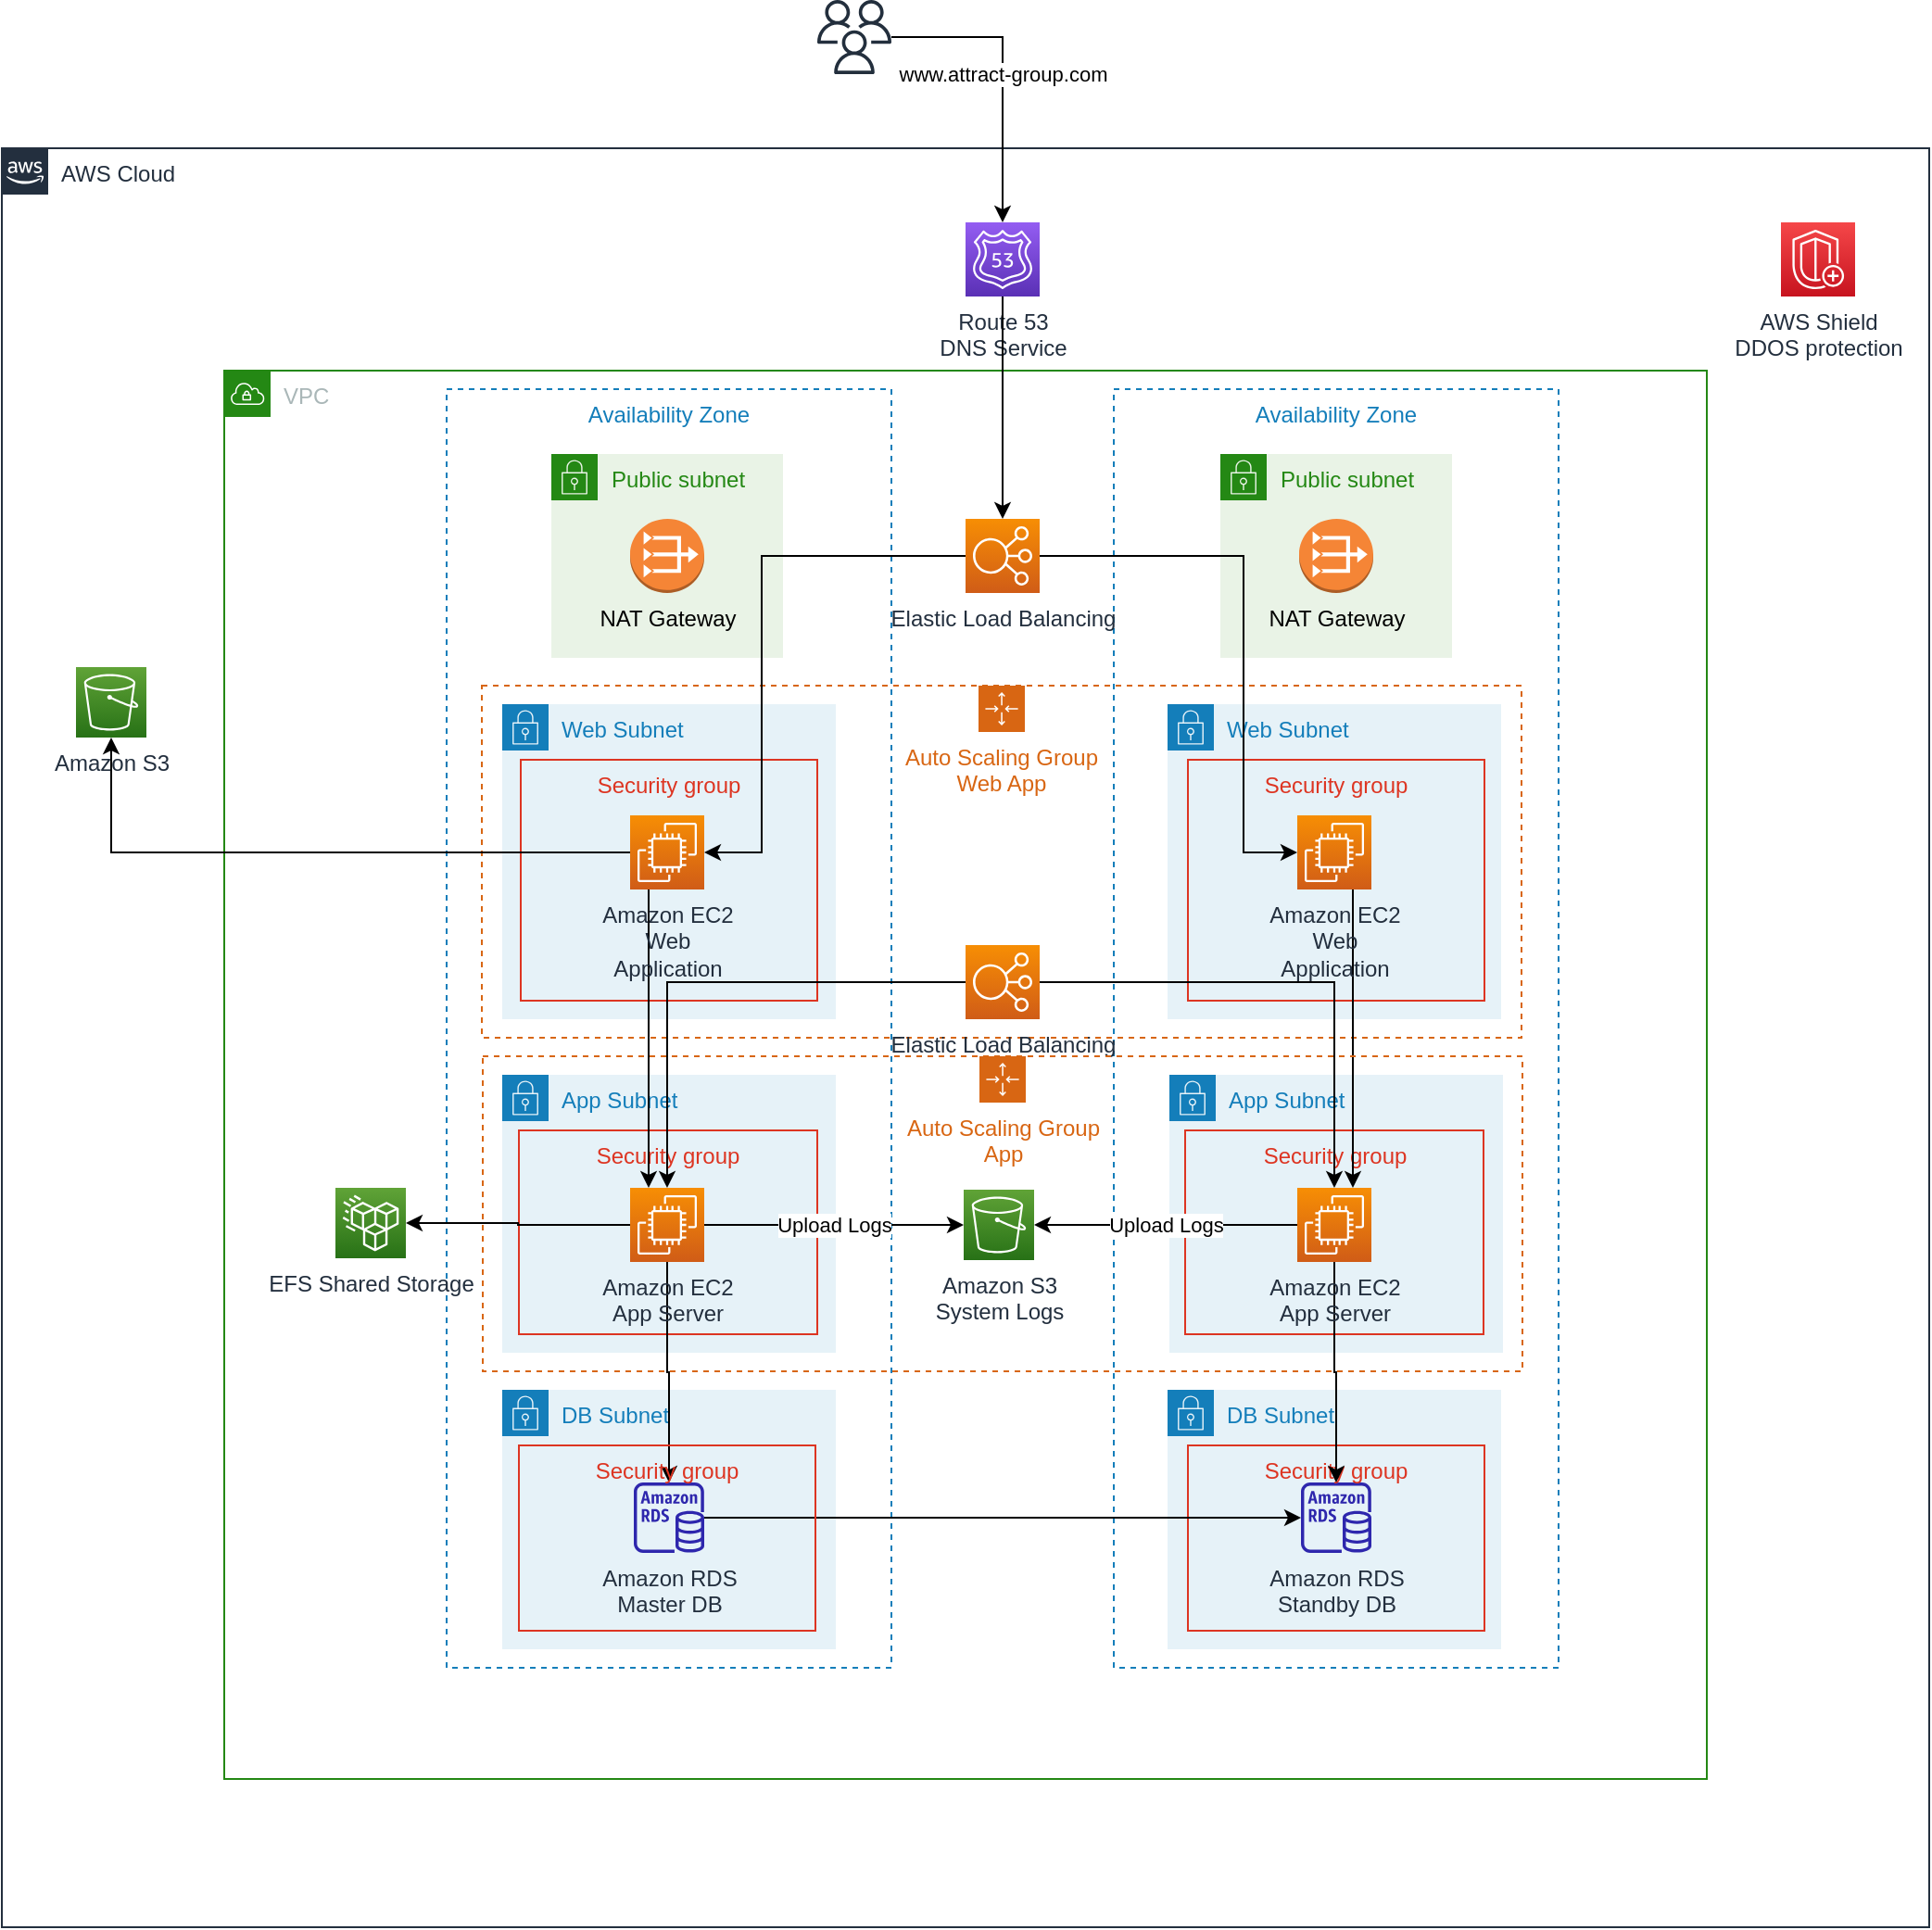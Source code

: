 <mxfile version="21.3.5" type="device">
  <diagram name="Page-1" id="gmAPZauWMYRnbII1rP5q">
    <mxGraphModel dx="1877" dy="1684" grid="1" gridSize="10" guides="1" tooltips="1" connect="1" arrows="1" fold="1" page="1" pageScale="1" pageWidth="827" pageHeight="1169" math="0" shadow="0">
      <root>
        <mxCell id="0" />
        <mxCell id="1" parent="0" />
        <mxCell id="y6Q_-lraRfow1zZ3NCdh-127" value="Availability Zone" style="fillColor=none;strokeColor=#147EBA;dashed=1;verticalAlign=top;fontStyle=0;fontColor=#147EBA;whiteSpace=wrap;html=1;" parent="1" vertex="1">
          <mxGeometry x="480" y="90" width="240" height="690" as="geometry" />
        </mxCell>
        <mxCell id="y6Q_-lraRfow1zZ3NCdh-95" value="DB Subnet" style="points=[[0,0],[0.25,0],[0.5,0],[0.75,0],[1,0],[1,0.25],[1,0.5],[1,0.75],[1,1],[0.75,1],[0.5,1],[0.25,1],[0,1],[0,0.75],[0,0.5],[0,0.25]];outlineConnect=0;gradientColor=none;html=1;whiteSpace=wrap;fontSize=12;fontStyle=0;container=1;pointerEvents=0;collapsible=0;recursiveResize=0;shape=mxgraph.aws4.group;grIcon=mxgraph.aws4.group_security_group;grStroke=0;strokeColor=#147EBA;fillColor=#E6F2F8;verticalAlign=top;align=left;spacingLeft=30;fontColor=#147EBA;dashed=0;" parent="1" vertex="1">
          <mxGeometry x="509" y="630" width="180" height="140" as="geometry" />
        </mxCell>
        <mxCell id="y6Q_-lraRfow1zZ3NCdh-56" value="Amazon RDS&lt;br&gt;Standby DB&lt;br&gt;" style="sketch=0;outlineConnect=0;fontColor=#232F3E;gradientColor=none;fillColor=#2E27AD;strokeColor=none;dashed=0;verticalLabelPosition=bottom;verticalAlign=top;align=center;html=1;fontSize=12;fontStyle=0;aspect=fixed;pointerEvents=1;shape=mxgraph.aws4.rds_instance;" parent="y6Q_-lraRfow1zZ3NCdh-95" vertex="1">
          <mxGeometry x="72" y="50" width="38" height="38" as="geometry" />
        </mxCell>
        <mxCell id="fGamZlqdQGkZm3McrqFD-1" value="Security group" style="fillColor=none;strokeColor=#DD3522;verticalAlign=top;fontStyle=0;fontColor=#DD3522;whiteSpace=wrap;html=1;" vertex="1" parent="y6Q_-lraRfow1zZ3NCdh-95">
          <mxGeometry x="11" y="30" width="160" height="100" as="geometry" />
        </mxCell>
        <mxCell id="y6Q_-lraRfow1zZ3NCdh-126" value="Availability Zone" style="fillColor=none;strokeColor=#147EBA;dashed=1;verticalAlign=top;fontStyle=0;fontColor=#147EBA;whiteSpace=wrap;html=1;" parent="1" vertex="1">
          <mxGeometry x="120" y="90" width="240" height="690" as="geometry" />
        </mxCell>
        <mxCell id="y6Q_-lraRfow1zZ3NCdh-92" value="App Subnet" style="points=[[0,0],[0.25,0],[0.5,0],[0.75,0],[1,0],[1,0.25],[1,0.5],[1,0.75],[1,1],[0.75,1],[0.5,1],[0.25,1],[0,1],[0,0.75],[0,0.5],[0,0.25]];outlineConnect=0;gradientColor=none;html=1;whiteSpace=wrap;fontSize=12;fontStyle=0;container=1;pointerEvents=0;collapsible=0;recursiveResize=0;shape=mxgraph.aws4.group;grIcon=mxgraph.aws4.group_security_group;grStroke=0;strokeColor=#147EBA;fillColor=#E6F2F8;verticalAlign=top;align=left;spacingLeft=30;fontColor=#147EBA;dashed=0;" parent="1" vertex="1">
          <mxGeometry x="510" y="460" width="180" height="150" as="geometry" />
        </mxCell>
        <mxCell id="y6Q_-lraRfow1zZ3NCdh-150" value="Security group" style="fillColor=none;strokeColor=#DD3522;verticalAlign=top;fontStyle=0;fontColor=#DD3522;whiteSpace=wrap;html=1;" parent="1" vertex="1">
          <mxGeometry x="518.5" y="490" width="161" height="110" as="geometry" />
        </mxCell>
        <mxCell id="y6Q_-lraRfow1zZ3NCdh-90" value="App Subnet" style="points=[[0,0],[0.25,0],[0.5,0],[0.75,0],[1,0],[1,0.25],[1,0.5],[1,0.75],[1,1],[0.75,1],[0.5,1],[0.25,1],[0,1],[0,0.75],[0,0.5],[0,0.25]];outlineConnect=0;gradientColor=none;html=1;whiteSpace=wrap;fontSize=12;fontStyle=0;container=1;pointerEvents=0;collapsible=0;recursiveResize=0;shape=mxgraph.aws4.group;grIcon=mxgraph.aws4.group_security_group;grStroke=0;strokeColor=#147EBA;fillColor=#E6F2F8;verticalAlign=top;align=left;spacingLeft=30;fontColor=#147EBA;dashed=0;" parent="1" vertex="1">
          <mxGeometry x="150" y="460" width="180" height="150" as="geometry" />
        </mxCell>
        <mxCell id="y6Q_-lraRfow1zZ3NCdh-149" value="Security group" style="fillColor=none;strokeColor=#DD3522;verticalAlign=top;fontStyle=0;fontColor=#DD3522;whiteSpace=wrap;html=1;" parent="1" vertex="1">
          <mxGeometry x="159" y="490" width="161" height="110" as="geometry" />
        </mxCell>
        <mxCell id="y6Q_-lraRfow1zZ3NCdh-140" value="Public subnet" style="points=[[0,0],[0.25,0],[0.5,0],[0.75,0],[1,0],[1,0.25],[1,0.5],[1,0.75],[1,1],[0.75,1],[0.5,1],[0.25,1],[0,1],[0,0.75],[0,0.5],[0,0.25]];outlineConnect=0;gradientColor=none;html=1;whiteSpace=wrap;fontSize=12;fontStyle=0;container=1;pointerEvents=0;collapsible=0;recursiveResize=0;shape=mxgraph.aws4.group;grIcon=mxgraph.aws4.group_security_group;grStroke=0;strokeColor=#248814;fillColor=#E9F3E6;verticalAlign=top;align=left;spacingLeft=30;fontColor=#248814;dashed=0;" parent="1" vertex="1">
          <mxGeometry x="537.5" y="125" width="125" height="110" as="geometry" />
        </mxCell>
        <mxCell id="y6Q_-lraRfow1zZ3NCdh-139" value="Public subnet" style="points=[[0,0],[0.25,0],[0.5,0],[0.75,0],[1,0],[1,0.25],[1,0.5],[1,0.75],[1,1],[0.75,1],[0.5,1],[0.25,1],[0,1],[0,0.75],[0,0.5],[0,0.25]];outlineConnect=0;gradientColor=none;html=1;whiteSpace=wrap;fontSize=12;fontStyle=0;container=1;pointerEvents=0;collapsible=0;recursiveResize=0;shape=mxgraph.aws4.group;grIcon=mxgraph.aws4.group_security_group;grStroke=0;strokeColor=#248814;fillColor=#E9F3E6;verticalAlign=top;align=left;spacingLeft=30;fontColor=#248814;dashed=0;" parent="1" vertex="1">
          <mxGeometry x="176.5" y="125" width="125" height="110" as="geometry" />
        </mxCell>
        <mxCell id="y6Q_-lraRfow1zZ3NCdh-130" value="Web Subnet" style="points=[[0,0],[0.25,0],[0.5,0],[0.75,0],[1,0],[1,0.25],[1,0.5],[1,0.75],[1,1],[0.75,1],[0.5,1],[0.25,1],[0,1],[0,0.75],[0,0.5],[0,0.25]];outlineConnect=0;gradientColor=none;html=1;whiteSpace=wrap;fontSize=12;fontStyle=0;container=1;pointerEvents=0;collapsible=0;recursiveResize=0;shape=mxgraph.aws4.group;grIcon=mxgraph.aws4.group_security_group;grStroke=0;strokeColor=#147EBA;fillColor=#E6F2F8;verticalAlign=top;align=left;spacingLeft=30;fontColor=#147EBA;dashed=0;" parent="1" vertex="1">
          <mxGeometry x="509" y="260" width="180" height="170" as="geometry" />
        </mxCell>
        <mxCell id="y6Q_-lraRfow1zZ3NCdh-129" value="Web Subnet" style="points=[[0,0],[0.25,0],[0.5,0],[0.75,0],[1,0],[1,0.25],[1,0.5],[1,0.75],[1,1],[0.75,1],[0.5,1],[0.25,1],[0,1],[0,0.75],[0,0.5],[0,0.25]];outlineConnect=0;gradientColor=none;html=1;whiteSpace=wrap;fontSize=12;fontStyle=0;container=1;pointerEvents=0;collapsible=0;recursiveResize=0;shape=mxgraph.aws4.group;grIcon=mxgraph.aws4.group_security_group;grStroke=0;strokeColor=#147EBA;fillColor=#E6F2F8;verticalAlign=top;align=left;spacingLeft=30;fontColor=#147EBA;dashed=0;" parent="1" vertex="1">
          <mxGeometry x="150" y="260" width="180" height="170" as="geometry" />
        </mxCell>
        <mxCell id="y6Q_-lraRfow1zZ3NCdh-122" value="Security group" style="fillColor=none;strokeColor=#DD3522;verticalAlign=top;fontStyle=0;fontColor=#DD3522;whiteSpace=wrap;html=1;" parent="1" vertex="1">
          <mxGeometry x="520" y="290" width="160" height="130" as="geometry" />
        </mxCell>
        <mxCell id="y6Q_-lraRfow1zZ3NCdh-121" value="Security group" style="fillColor=none;strokeColor=#DD3522;verticalAlign=top;fontStyle=0;fontColor=#DD3522;whiteSpace=wrap;html=1;" parent="1" vertex="1">
          <mxGeometry x="160" y="290" width="160" height="130" as="geometry" />
        </mxCell>
        <mxCell id="y6Q_-lraRfow1zZ3NCdh-93" value="DB Subnet" style="points=[[0,0],[0.25,0],[0.5,0],[0.75,0],[1,0],[1,0.25],[1,0.5],[1,0.75],[1,1],[0.75,1],[0.5,1],[0.25,1],[0,1],[0,0.75],[0,0.5],[0,0.25]];outlineConnect=0;gradientColor=none;html=1;whiteSpace=wrap;fontSize=12;fontStyle=0;container=1;pointerEvents=0;collapsible=0;recursiveResize=0;shape=mxgraph.aws4.group;grIcon=mxgraph.aws4.group_security_group;grStroke=0;strokeColor=#147EBA;fillColor=#E6F2F8;verticalAlign=top;align=left;spacingLeft=30;fontColor=#147EBA;dashed=0;" parent="1" vertex="1">
          <mxGeometry x="150" y="630" width="180" height="140" as="geometry" />
        </mxCell>
        <mxCell id="y6Q_-lraRfow1zZ3NCdh-8" value="VPC&lt;br&gt;" style="points=[[0,0],[0.25,0],[0.5,0],[0.75,0],[1,0],[1,0.25],[1,0.5],[1,0.75],[1,1],[0.75,1],[0.5,1],[0.25,1],[0,1],[0,0.75],[0,0.5],[0,0.25]];outlineConnect=0;gradientColor=none;html=1;whiteSpace=wrap;fontSize=12;fontStyle=0;container=0;pointerEvents=0;collapsible=0;recursiveResize=0;shape=mxgraph.aws4.group;grIcon=mxgraph.aws4.group_vpc;strokeColor=#248814;fillColor=none;verticalAlign=top;align=left;spacingLeft=30;fontColor=#AAB7B8;dashed=0;" parent="1" vertex="1">
          <mxGeometry y="80" width="800" height="760" as="geometry" />
        </mxCell>
        <mxCell id="y6Q_-lraRfow1zZ3NCdh-55" value="Amazon S3&lt;br&gt;System Logs" style="sketch=0;points=[[0,0,0],[0.25,0,0],[0.5,0,0],[0.75,0,0],[1,0,0],[0,1,0],[0.25,1,0],[0.5,1,0],[0.75,1,0],[1,1,0],[0,0.25,0],[0,0.5,0],[0,0.75,0],[1,0.25,0],[1,0.5,0],[1,0.75,0]];outlineConnect=0;fontColor=#232F3E;gradientColor=#60A337;gradientDirection=north;fillColor=#277116;strokeColor=#ffffff;dashed=0;verticalLabelPosition=bottom;verticalAlign=top;align=center;html=1;fontSize=12;fontStyle=0;aspect=fixed;shape=mxgraph.aws4.resourceIcon;resIcon=mxgraph.aws4.s3;" parent="1" vertex="1">
          <mxGeometry x="399" y="522" width="38" height="38" as="geometry" />
        </mxCell>
        <mxCell id="y6Q_-lraRfow1zZ3NCdh-57" value="Upload Logs" style="edgeStyle=orthogonalEdgeStyle;rounded=0;orthogonalLoop=1;jettySize=auto;html=1;entryX=1;entryY=0.5;entryDx=0;entryDy=0;entryPerimeter=0;" parent="1" source="y6Q_-lraRfow1zZ3NCdh-58" target="y6Q_-lraRfow1zZ3NCdh-55" edge="1">
          <mxGeometry relative="1" as="geometry" />
        </mxCell>
        <mxCell id="y6Q_-lraRfow1zZ3NCdh-158" style="edgeStyle=orthogonalEdgeStyle;rounded=0;orthogonalLoop=1;jettySize=auto;html=1;exitX=0.5;exitY=1;exitDx=0;exitDy=0;exitPerimeter=0;" parent="1" source="y6Q_-lraRfow1zZ3NCdh-58" target="y6Q_-lraRfow1zZ3NCdh-56" edge="1">
          <mxGeometry relative="1" as="geometry" />
        </mxCell>
        <mxCell id="y6Q_-lraRfow1zZ3NCdh-58" value="Amazon EC2&lt;br&gt;App Server" style="sketch=0;points=[[0,0,0],[0.25,0,0],[0.5,0,0],[0.75,0,0],[1,0,0],[0,1,0],[0.25,1,0],[0.5,1,0],[0.75,1,0],[1,1,0],[0,0.25,0],[0,0.5,0],[0,0.75,0],[1,0.25,0],[1,0.5,0],[1,0.75,0]];outlineConnect=0;fontColor=#232F3E;gradientColor=#F78E04;gradientDirection=north;fillColor=#D05C17;strokeColor=#ffffff;dashed=0;verticalLabelPosition=bottom;verticalAlign=top;align=center;html=1;fontSize=12;fontStyle=0;aspect=fixed;shape=mxgraph.aws4.resourceIcon;resIcon=mxgraph.aws4.ec2;" parent="1" vertex="1">
          <mxGeometry x="579" y="521" width="40" height="40" as="geometry" />
        </mxCell>
        <mxCell id="y6Q_-lraRfow1zZ3NCdh-59" style="edgeStyle=orthogonalEdgeStyle;rounded=0;orthogonalLoop=1;jettySize=auto;html=1;" parent="1" source="y6Q_-lraRfow1zZ3NCdh-60" target="y6Q_-lraRfow1zZ3NCdh-56" edge="1">
          <mxGeometry relative="1" as="geometry" />
        </mxCell>
        <mxCell id="y6Q_-lraRfow1zZ3NCdh-61" value="Upload Logs" style="edgeStyle=orthogonalEdgeStyle;rounded=0;orthogonalLoop=1;jettySize=auto;html=1;entryX=0;entryY=0.5;entryDx=0;entryDy=0;entryPerimeter=0;" parent="1" source="y6Q_-lraRfow1zZ3NCdh-63" target="y6Q_-lraRfow1zZ3NCdh-55" edge="1">
          <mxGeometry relative="1" as="geometry" />
        </mxCell>
        <mxCell id="y6Q_-lraRfow1zZ3NCdh-117" style="edgeStyle=orthogonalEdgeStyle;rounded=0;orthogonalLoop=1;jettySize=auto;html=1;exitX=0;exitY=0.5;exitDx=0;exitDy=0;exitPerimeter=0;entryX=1;entryY=0.5;entryDx=0;entryDy=0;entryPerimeter=0;" parent="1" source="y6Q_-lraRfow1zZ3NCdh-63" target="y6Q_-lraRfow1zZ3NCdh-113" edge="1">
          <mxGeometry relative="1" as="geometry" />
        </mxCell>
        <mxCell id="y6Q_-lraRfow1zZ3NCdh-119" style="edgeStyle=orthogonalEdgeStyle;rounded=0;orthogonalLoop=1;jettySize=auto;html=1;exitX=0.5;exitY=1;exitDx=0;exitDy=0;exitPerimeter=0;" parent="1" source="y6Q_-lraRfow1zZ3NCdh-63" target="y6Q_-lraRfow1zZ3NCdh-60" edge="1">
          <mxGeometry relative="1" as="geometry" />
        </mxCell>
        <mxCell id="y6Q_-lraRfow1zZ3NCdh-63" value="Amazon EC2&lt;br&gt;App Server" style="sketch=0;points=[[0,0,0],[0.25,0,0],[0.5,0,0],[0.75,0,0],[1,0,0],[0,1,0],[0.25,1,0],[0.5,1,0],[0.75,1,0],[1,1,0],[0,0.25,0],[0,0.5,0],[0,0.75,0],[1,0.25,0],[1,0.5,0],[1,0.75,0]];outlineConnect=0;fontColor=#232F3E;gradientColor=#F78E04;gradientDirection=north;fillColor=#D05C17;strokeColor=#ffffff;dashed=0;verticalLabelPosition=bottom;verticalAlign=top;align=center;html=1;fontSize=12;fontStyle=0;aspect=fixed;shape=mxgraph.aws4.resourceIcon;resIcon=mxgraph.aws4.ec2;" parent="1" vertex="1">
          <mxGeometry x="219" y="521" width="40" height="40" as="geometry" />
        </mxCell>
        <mxCell id="y6Q_-lraRfow1zZ3NCdh-65" value="Auto Scaling Group&lt;br&gt;Web App" style="points=[[0,0],[0.25,0],[0.5,0],[0.75,0],[1,0],[1,0.25],[1,0.5],[1,0.75],[1,1],[0.75,1],[0.5,1],[0.25,1],[0,1],[0,0.75],[0,0.5],[0,0.25]];outlineConnect=0;gradientColor=none;html=1;whiteSpace=wrap;fontSize=12;fontStyle=0;container=0;pointerEvents=0;collapsible=0;recursiveResize=0;shape=mxgraph.aws4.groupCenter;grIcon=mxgraph.aws4.group_auto_scaling_group;grStroke=1;strokeColor=#D86613;fillColor=none;verticalAlign=top;align=center;fontColor=#D86613;dashed=1;spacingTop=25;" parent="1" vertex="1">
          <mxGeometry x="139" y="250" width="561" height="190" as="geometry" />
        </mxCell>
        <mxCell id="y6Q_-lraRfow1zZ3NCdh-154" style="edgeStyle=orthogonalEdgeStyle;rounded=0;orthogonalLoop=1;jettySize=auto;html=1;exitX=0.75;exitY=1;exitDx=0;exitDy=0;exitPerimeter=0;entryX=0.75;entryY=0;entryDx=0;entryDy=0;entryPerimeter=0;" parent="1" source="y6Q_-lraRfow1zZ3NCdh-52" target="y6Q_-lraRfow1zZ3NCdh-58" edge="1">
          <mxGeometry relative="1" as="geometry" />
        </mxCell>
        <mxCell id="y6Q_-lraRfow1zZ3NCdh-52" value="Amazon EC2&lt;br&gt;Web&lt;br&gt;Application" style="sketch=0;points=[[0,0,0],[0.25,0,0],[0.5,0,0],[0.75,0,0],[1,0,0],[0,1,0],[0.25,1,0],[0.5,1,0],[0.75,1,0],[1,1,0],[0,0.25,0],[0,0.5,0],[0,0.75,0],[1,0.25,0],[1,0.5,0],[1,0.75,0]];outlineConnect=0;fontColor=#232F3E;gradientColor=#F78E04;gradientDirection=north;fillColor=#D05C17;strokeColor=#ffffff;dashed=0;verticalLabelPosition=bottom;verticalAlign=top;align=center;html=1;fontSize=12;fontStyle=0;aspect=fixed;shape=mxgraph.aws4.resourceIcon;resIcon=mxgraph.aws4.ec2;" parent="1" vertex="1">
          <mxGeometry x="579" y="320" width="40" height="40" as="geometry" />
        </mxCell>
        <mxCell id="y6Q_-lraRfow1zZ3NCdh-128" style="edgeStyle=orthogonalEdgeStyle;rounded=0;orthogonalLoop=1;jettySize=auto;html=1;entryX=0.5;entryY=1;entryDx=0;entryDy=0;entryPerimeter=0;" parent="1" source="y6Q_-lraRfow1zZ3NCdh-66" target="y6Q_-lraRfow1zZ3NCdh-116" edge="1">
          <mxGeometry relative="1" as="geometry" />
        </mxCell>
        <mxCell id="y6Q_-lraRfow1zZ3NCdh-153" style="edgeStyle=orthogonalEdgeStyle;rounded=0;orthogonalLoop=1;jettySize=auto;html=1;exitX=0.25;exitY=1;exitDx=0;exitDy=0;exitPerimeter=0;entryX=0.25;entryY=0;entryDx=0;entryDy=0;entryPerimeter=0;" parent="1" source="y6Q_-lraRfow1zZ3NCdh-66" target="y6Q_-lraRfow1zZ3NCdh-63" edge="1">
          <mxGeometry relative="1" as="geometry" />
        </mxCell>
        <mxCell id="y6Q_-lraRfow1zZ3NCdh-66" value="Amazon EC2&lt;br&gt;Web&lt;br&gt;Application" style="sketch=0;points=[[0,0,0],[0.25,0,0],[0.5,0,0],[0.75,0,0],[1,0,0],[0,1,0],[0.25,1,0],[0.5,1,0],[0.75,1,0],[1,1,0],[0,0.25,0],[0,0.5,0],[0,0.75,0],[1,0.25,0],[1,0.5,0],[1,0.75,0]];outlineConnect=0;fontColor=#232F3E;gradientColor=#F78E04;gradientDirection=north;fillColor=#D05C17;strokeColor=#ffffff;dashed=0;verticalLabelPosition=bottom;verticalAlign=top;align=center;html=1;fontSize=12;fontStyle=0;aspect=fixed;shape=mxgraph.aws4.resourceIcon;resIcon=mxgraph.aws4.ec2;" parent="1" vertex="1">
          <mxGeometry x="219" y="320" width="40" height="40" as="geometry" />
        </mxCell>
        <mxCell id="y6Q_-lraRfow1zZ3NCdh-111" style="edgeStyle=orthogonalEdgeStyle;rounded=0;orthogonalLoop=1;jettySize=auto;html=1;entryX=0.5;entryY=0;entryDx=0;entryDy=0;entryPerimeter=0;" parent="1" source="y6Q_-lraRfow1zZ3NCdh-110" target="y6Q_-lraRfow1zZ3NCdh-63" edge="1">
          <mxGeometry relative="1" as="geometry" />
        </mxCell>
        <mxCell id="y6Q_-lraRfow1zZ3NCdh-112" style="edgeStyle=orthogonalEdgeStyle;rounded=0;orthogonalLoop=1;jettySize=auto;html=1;exitX=1;exitY=0.5;exitDx=0;exitDy=0;exitPerimeter=0;entryX=0.5;entryY=0;entryDx=0;entryDy=0;entryPerimeter=0;" parent="1" source="y6Q_-lraRfow1zZ3NCdh-110" target="y6Q_-lraRfow1zZ3NCdh-58" edge="1">
          <mxGeometry relative="1" as="geometry" />
        </mxCell>
        <mxCell id="y6Q_-lraRfow1zZ3NCdh-110" value="Elastic Load Balancing" style="sketch=0;points=[[0,0,0],[0.25,0,0],[0.5,0,0],[0.75,0,0],[1,0,0],[0,1,0],[0.25,1,0],[0.5,1,0],[0.75,1,0],[1,1,0],[0,0.25,0],[0,0.5,0],[0,0.75,0],[1,0.25,0],[1,0.5,0],[1,0.75,0]];outlineConnect=0;fontColor=#232F3E;gradientColor=#F78E04;gradientDirection=north;fillColor=#D05C17;strokeColor=#ffffff;dashed=0;verticalLabelPosition=bottom;verticalAlign=top;align=center;html=1;fontSize=12;fontStyle=0;aspect=fixed;shape=mxgraph.aws4.resourceIcon;resIcon=mxgraph.aws4.elastic_load_balancing;" parent="1" vertex="1">
          <mxGeometry x="400" y="390" width="40" height="40" as="geometry" />
        </mxCell>
        <mxCell id="y6Q_-lraRfow1zZ3NCdh-102" value="Auto Scaling Group&lt;br&gt;App" style="points=[[0,0],[0.25,0],[0.5,0],[0.75,0],[1,0],[1,0.25],[1,0.5],[1,0.75],[1,1],[0.75,1],[0.5,1],[0.25,1],[0,1],[0,0.75],[0,0.5],[0,0.25]];outlineConnect=0;gradientColor=none;html=1;whiteSpace=wrap;fontSize=12;fontStyle=0;container=0;pointerEvents=0;collapsible=0;recursiveResize=0;shape=mxgraph.aws4.groupCenter;grIcon=mxgraph.aws4.group_auto_scaling_group;grStroke=1;strokeColor=#D86613;fillColor=none;verticalAlign=top;align=center;fontColor=#D86613;dashed=1;spacingTop=25;" parent="1" vertex="1">
          <mxGeometry x="139.5" y="450" width="561" height="170" as="geometry" />
        </mxCell>
        <mxCell id="y6Q_-lraRfow1zZ3NCdh-135" style="edgeStyle=orthogonalEdgeStyle;rounded=0;orthogonalLoop=1;jettySize=auto;html=1;entryX=1;entryY=0.5;entryDx=0;entryDy=0;entryPerimeter=0;" parent="1" source="y6Q_-lraRfow1zZ3NCdh-103" target="y6Q_-lraRfow1zZ3NCdh-66" edge="1">
          <mxGeometry relative="1" as="geometry">
            <Array as="points">
              <mxPoint x="290" y="180" />
              <mxPoint x="290" y="340" />
            </Array>
          </mxGeometry>
        </mxCell>
        <mxCell id="y6Q_-lraRfow1zZ3NCdh-136" style="edgeStyle=orthogonalEdgeStyle;rounded=0;orthogonalLoop=1;jettySize=auto;html=1;entryX=0;entryY=0.5;entryDx=0;entryDy=0;entryPerimeter=0;" parent="1" source="y6Q_-lraRfow1zZ3NCdh-103" target="y6Q_-lraRfow1zZ3NCdh-52" edge="1">
          <mxGeometry relative="1" as="geometry">
            <Array as="points">
              <mxPoint x="550" y="180" />
              <mxPoint x="550" y="340" />
            </Array>
          </mxGeometry>
        </mxCell>
        <mxCell id="y6Q_-lraRfow1zZ3NCdh-103" value="Elastic Load Balancing" style="sketch=0;points=[[0,0,0],[0.25,0,0],[0.5,0,0],[0.75,0,0],[1,0,0],[0,1,0],[0.25,1,0],[0.5,1,0],[0.75,1,0],[1,1,0],[0,0.25,0],[0,0.5,0],[0,0.75,0],[1,0.25,0],[1,0.5,0],[1,0.75,0]];outlineConnect=0;fontColor=#232F3E;gradientColor=#F78E04;gradientDirection=north;fillColor=#D05C17;strokeColor=#ffffff;dashed=0;verticalLabelPosition=bottom;verticalAlign=top;align=center;html=1;fontSize=12;fontStyle=0;aspect=fixed;shape=mxgraph.aws4.resourceIcon;resIcon=mxgraph.aws4.elastic_load_balancing;" parent="1" vertex="1">
          <mxGeometry x="400" y="160" width="40" height="40" as="geometry" />
        </mxCell>
        <mxCell id="y6Q_-lraRfow1zZ3NCdh-113" value="EFS Shared Storage" style="sketch=0;points=[[0,0,0],[0.25,0,0],[0.5,0,0],[0.75,0,0],[1,0,0],[0,1,0],[0.25,1,0],[0.5,1,0],[0.75,1,0],[1,1,0],[0,0.25,0],[0,0.5,0],[0,0.75,0],[1,0.25,0],[1,0.5,0],[1,0.75,0]];outlineConnect=0;fontColor=#232F3E;gradientColor=#60A337;gradientDirection=north;fillColor=#277116;strokeColor=#ffffff;dashed=0;verticalLabelPosition=bottom;verticalAlign=top;align=center;html=1;fontSize=12;fontStyle=0;aspect=fixed;shape=mxgraph.aws4.resourceIcon;resIcon=mxgraph.aws4.efs_standard;" parent="1" vertex="1">
          <mxGeometry x="60" y="521" width="38" height="38" as="geometry" />
        </mxCell>
        <mxCell id="y6Q_-lraRfow1zZ3NCdh-137" value="NAT Gateway" style="outlineConnect=0;dashed=0;verticalLabelPosition=bottom;verticalAlign=top;align=center;html=1;shape=mxgraph.aws3.vpc_nat_gateway;fillColor=#F58536;gradientColor=none;" parent="1" vertex="1">
          <mxGeometry x="219" y="160" width="40" height="40" as="geometry" />
        </mxCell>
        <mxCell id="y6Q_-lraRfow1zZ3NCdh-138" value="NAT Gateway" style="outlineConnect=0;dashed=0;verticalLabelPosition=bottom;verticalAlign=top;align=center;html=1;shape=mxgraph.aws3.vpc_nat_gateway;fillColor=#F58536;gradientColor=none;" parent="1" vertex="1">
          <mxGeometry x="580" y="160" width="40" height="40" as="geometry" />
        </mxCell>
        <mxCell id="y6Q_-lraRfow1zZ3NCdh-141" value="AWS Cloud" style="points=[[0,0],[0.25,0],[0.5,0],[0.75,0],[1,0],[1,0.25],[1,0.5],[1,0.75],[1,1],[0.75,1],[0.5,1],[0.25,1],[0,1],[0,0.75],[0,0.5],[0,0.25]];outlineConnect=0;gradientColor=none;html=1;whiteSpace=wrap;fontSize=12;fontStyle=0;container=1;pointerEvents=0;collapsible=0;recursiveResize=0;shape=mxgraph.aws4.group;grIcon=mxgraph.aws4.group_aws_cloud_alt;strokeColor=#232F3E;fillColor=none;verticalAlign=top;align=left;spacingLeft=30;fontColor=#232F3E;dashed=0;" parent="1" vertex="1">
          <mxGeometry x="-120" y="-40" width="1040" height="960" as="geometry" />
        </mxCell>
        <mxCell id="y6Q_-lraRfow1zZ3NCdh-143" value="Route 53&lt;br&gt;DNS Service" style="sketch=0;points=[[0,0,0],[0.25,0,0],[0.5,0,0],[0.75,0,0],[1,0,0],[0,1,0],[0.25,1,0],[0.5,1,0],[0.75,1,0],[1,1,0],[0,0.25,0],[0,0.5,0],[0,0.75,0],[1,0.25,0],[1,0.5,0],[1,0.75,0]];outlineConnect=0;fontColor=#232F3E;gradientColor=#945DF2;gradientDirection=north;fillColor=#5A30B5;strokeColor=#ffffff;dashed=0;verticalLabelPosition=bottom;verticalAlign=top;align=center;html=1;fontSize=12;fontStyle=0;aspect=fixed;shape=mxgraph.aws4.resourceIcon;resIcon=mxgraph.aws4.route_53;" parent="y6Q_-lraRfow1zZ3NCdh-141" vertex="1">
          <mxGeometry x="520" y="40" width="40" height="40" as="geometry" />
        </mxCell>
        <mxCell id="y6Q_-lraRfow1zZ3NCdh-146" value="AWS Shield &lt;br&gt;DDOS protection" style="sketch=0;points=[[0,0,0],[0.25,0,0],[0.5,0,0],[0.75,0,0],[1,0,0],[0,1,0],[0.25,1,0],[0.5,1,0],[0.75,1,0],[1,1,0],[0,0.25,0],[0,0.5,0],[0,0.75,0],[1,0.25,0],[1,0.5,0],[1,0.75,0]];outlineConnect=0;fontColor=#232F3E;gradientColor=#F54749;gradientDirection=north;fillColor=#C7131F;strokeColor=#ffffff;dashed=0;verticalLabelPosition=bottom;verticalAlign=top;align=center;html=1;fontSize=12;fontStyle=0;aspect=fixed;shape=mxgraph.aws4.resourceIcon;resIcon=mxgraph.aws4.shield;" parent="y6Q_-lraRfow1zZ3NCdh-141" vertex="1">
          <mxGeometry x="960" y="40" width="40" height="40" as="geometry" />
        </mxCell>
        <mxCell id="y6Q_-lraRfow1zZ3NCdh-116" value="Amazon S3&lt;br&gt;" style="sketch=0;points=[[0,0,0],[0.25,0,0],[0.5,0,0],[0.75,0,0],[1,0,0],[0,1,0],[0.25,1,0],[0.5,1,0],[0.75,1,0],[1,1,0],[0,0.25,0],[0,0.5,0],[0,0.75,0],[1,0.25,0],[1,0.5,0],[1,0.75,0]];outlineConnect=0;fontColor=#232F3E;gradientColor=#60A337;gradientDirection=north;fillColor=#277116;strokeColor=#ffffff;dashed=0;verticalLabelPosition=bottom;verticalAlign=top;align=center;html=1;fontSize=12;fontStyle=0;aspect=fixed;shape=mxgraph.aws4.resourceIcon;resIcon=mxgraph.aws4.s3;" parent="y6Q_-lraRfow1zZ3NCdh-141" vertex="1">
          <mxGeometry x="40" y="280" width="38" height="38" as="geometry" />
        </mxCell>
        <mxCell id="y6Q_-lraRfow1zZ3NCdh-60" value="Amazon RDS&lt;br&gt;Master DB" style="sketch=0;outlineConnect=0;fontColor=#232F3E;gradientColor=none;fillColor=#2E27AD;strokeColor=none;dashed=0;verticalLabelPosition=bottom;verticalAlign=top;align=center;html=1;fontSize=12;fontStyle=0;aspect=fixed;pointerEvents=1;shape=mxgraph.aws4.rds_instance;" parent="y6Q_-lraRfow1zZ3NCdh-141" vertex="1">
          <mxGeometry x="341" y="720" width="38" height="38" as="geometry" />
        </mxCell>
        <mxCell id="y6Q_-lraRfow1zZ3NCdh-145" style="edgeStyle=orthogonalEdgeStyle;rounded=0;orthogonalLoop=1;jettySize=auto;html=1;" parent="1" source="y6Q_-lraRfow1zZ3NCdh-143" target="y6Q_-lraRfow1zZ3NCdh-103" edge="1">
          <mxGeometry relative="1" as="geometry" />
        </mxCell>
        <mxCell id="y6Q_-lraRfow1zZ3NCdh-148" value="www.attract-group.com" style="edgeStyle=orthogonalEdgeStyle;rounded=0;orthogonalLoop=1;jettySize=auto;html=1;" parent="1" source="y6Q_-lraRfow1zZ3NCdh-147" target="y6Q_-lraRfow1zZ3NCdh-143" edge="1">
          <mxGeometry relative="1" as="geometry" />
        </mxCell>
        <mxCell id="y6Q_-lraRfow1zZ3NCdh-147" value="" style="sketch=0;outlineConnect=0;fontColor=#232F3E;gradientColor=none;fillColor=#232F3D;strokeColor=none;dashed=0;verticalLabelPosition=bottom;verticalAlign=top;align=center;html=1;fontSize=12;fontStyle=0;aspect=fixed;pointerEvents=1;shape=mxgraph.aws4.users;" parent="1" vertex="1">
          <mxGeometry x="320" y="-120" width="40" height="40" as="geometry" />
        </mxCell>
        <mxCell id="fGamZlqdQGkZm3McrqFD-2" value="Security group" style="fillColor=none;strokeColor=#DD3522;verticalAlign=top;fontStyle=0;fontColor=#DD3522;whiteSpace=wrap;html=1;" vertex="1" parent="1">
          <mxGeometry x="159" y="660" width="160" height="100" as="geometry" />
        </mxCell>
      </root>
    </mxGraphModel>
  </diagram>
</mxfile>
